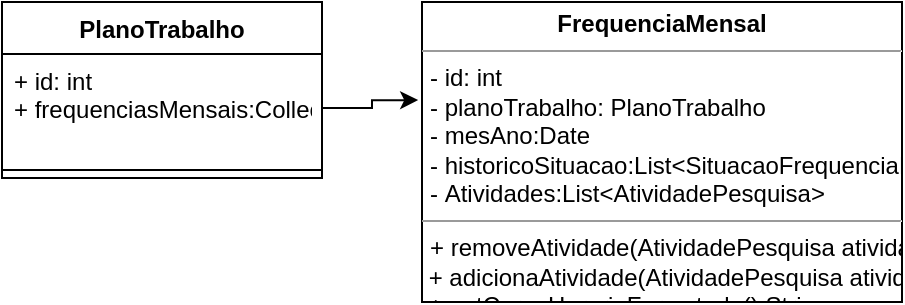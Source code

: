 <mxfile version="20.0.1" type="github">
  <diagram id="C5RBs43oDa-KdzZeNtuy" name="Page-1">
    <mxGraphModel dx="1695" dy="1662" grid="1" gridSize="10" guides="1" tooltips="1" connect="1" arrows="1" fold="1" page="1" pageScale="1" pageWidth="827" pageHeight="1169" math="0" shadow="0">
      <root>
        <mxCell id="WIyWlLk6GJQsqaUBKTNV-0" />
        <mxCell id="WIyWlLk6GJQsqaUBKTNV-1" parent="WIyWlLk6GJQsqaUBKTNV-0" />
        <mxCell id="UL5XW_X2hr35cnpbsUzt-4" value="&lt;p style=&quot;margin:0px;margin-top:4px;text-align:center;&quot;&gt;&lt;b&gt;FrequenciaMensal&lt;/b&gt;&lt;/p&gt;&lt;hr size=&quot;1&quot;&gt;&lt;p style=&quot;margin:0px;margin-left:4px;&quot;&gt;- id: int&lt;/p&gt;&lt;p style=&quot;margin:0px;margin-left:4px;&quot;&gt;- planoTrabalho: PlanoTrabalho&lt;/p&gt;&lt;p style=&quot;margin:0px;margin-left:4px;&quot;&gt;- mesAno:Date&lt;/p&gt;&lt;p style=&quot;margin:0px;margin-left:4px;&quot;&gt;- historicoSituacao:List&amp;lt;SituacaoFrequenciaMensal&amp;gt;&lt;/p&gt;&lt;p style=&quot;margin:0px;margin-left:4px;&quot;&gt;-&amp;nbsp;&lt;span style=&quot;background-color: initial;&quot;&gt;Atividades:List&amp;lt;AtividadePesquisa&amp;gt;&lt;/span&gt;&lt;/p&gt;&lt;hr size=&quot;1&quot;&gt;&lt;p style=&quot;margin:0px;margin-left:4px;&quot;&gt;&lt;span style=&quot;background-color: initial;&quot;&gt;+ removeAtividade(AtividadePesquisa atividade):void&lt;/span&gt;&lt;br&gt;&lt;/p&gt;&amp;nbsp;+ adicionaAtividade(AtividadePesquisa atividade):void&lt;br&gt;&amp;nbsp;+&amp;nbsp;getCargaHorariaFormatada():String&lt;br&gt;&amp;nbsp;+&amp;nbsp;cargaHorariaTotal():Long&lt;br&gt;&amp;nbsp;+&amp;nbsp;chExigidaEmMs():Long&lt;br&gt;&amp;nbsp;+&amp;nbsp;chExigidaEmHoras():int&lt;br&gt;&amp;nbsp;+&amp;nbsp;getCargaHorariaRestanteFormatada():String&lt;br&gt;&amp;nbsp;+ adicionaSituacao(Situacao situacao):void&lt;br&gt;&amp;nbsp;+&amp;nbsp;getSituacaoAtual():String&lt;br&gt;&lt;span style=&quot;background-color: initial;&quot;&gt;&amp;nbsp;+ getSituacao():Situacao&lt;br&gt;&amp;nbsp;+ situacaoFrequenciaMaisRecente(Situacao situacao):SituacaoFrequenciaMensal&lt;br&gt;&amp;nbsp;+&amp;nbsp;&amp;nbsp;getEnviada():&lt;/span&gt;SituacaoFrequenciaMensal&lt;br&gt;&lt;span style=&quot;background-color: initial;&quot;&gt;&amp;nbsp;+&amp;nbsp;&amp;nbsp;getRecusa():&lt;/span&gt;SituacaoFrequenciaMensal&lt;br&gt;&lt;span style=&quot;background-color: initial;&quot;&gt;&amp;nbsp;+&amp;nbsp;&amp;nbsp;getHomologada():&lt;/span&gt;SituacaoFrequenciaMensal&lt;br&gt;&lt;span style=&quot;background-color: initial;&quot;&gt;&amp;nbsp;+&amp;nbsp;&amp;nbsp;getPreenchendo():&lt;/span&gt;SituacaoFrequenciaMensal&lt;br&gt;&lt;span style=&quot;background-color: initial;&quot;&gt;&amp;nbsp;+&amp;nbsp;&amp;nbsp;getNotificada():&lt;/span&gt;SituacaoFrequenciaMensal&lt;br&gt;&lt;span style=&quot;background-color: initial;&quot;&gt;&amp;nbsp;+ getSituacaoFrequencia():SituacaoFrequenciaMensal&lt;br&gt;&amp;nbsp;+ getEnvioFrequencia():Boolean&lt;br&gt;&amp;nbsp;+ cargaHorariaEmHoras():long&lt;br&gt;&amp;nbsp;+ getDataFormatada():String&lt;br&gt;&amp;nbsp;+ getMesAnoFormatado():String&lt;br&gt;&amp;nbsp;+ setDataFormatada(String dataFormatada):void&lt;br&gt;&amp;nbsp;+ getPodeExcluir(): Boolean&lt;br&gt;&amp;nbsp;+ getPodeCriar(): Boolean&lt;br&gt;&amp;nbsp;+ podePersistirNotificacao():Boolean&lt;br&gt;&lt;br&gt;&amp;nbsp;&lt;/span&gt;&lt;br&gt;&lt;p style=&quot;margin:0px;margin-left:4px;&quot;&gt;&lt;br&gt;&lt;/p&gt;" style="verticalAlign=top;align=left;overflow=fill;fontSize=12;fontFamily=Helvetica;html=1;" vertex="1" parent="WIyWlLk6GJQsqaUBKTNV-1">
          <mxGeometry x="40" y="-340" width="240" height="150" as="geometry" />
        </mxCell>
        <mxCell id="UL5XW_X2hr35cnpbsUzt-7" value="PlanoTrabalho" style="swimlane;fontStyle=1;align=center;verticalAlign=top;childLayout=stackLayout;horizontal=1;startSize=26;horizontalStack=0;resizeParent=1;resizeParentMax=0;resizeLast=0;collapsible=1;marginBottom=0;" vertex="1" parent="WIyWlLk6GJQsqaUBKTNV-1">
          <mxGeometry x="-170" y="-340" width="160" height="88" as="geometry" />
        </mxCell>
        <mxCell id="UL5XW_X2hr35cnpbsUzt-8" value="+ id: int&#xa;+ frequenciasMensais:Collection&lt;FrequenciaMensal&gt;" style="text;strokeColor=none;fillColor=none;align=left;verticalAlign=top;spacingLeft=4;spacingRight=4;overflow=hidden;rotatable=0;points=[[0,0.5],[1,0.5]];portConstraint=eastwest;" vertex="1" parent="UL5XW_X2hr35cnpbsUzt-7">
          <mxGeometry y="26" width="160" height="54" as="geometry" />
        </mxCell>
        <mxCell id="UL5XW_X2hr35cnpbsUzt-9" value="" style="line;strokeWidth=1;fillColor=none;align=left;verticalAlign=middle;spacingTop=-1;spacingLeft=3;spacingRight=3;rotatable=0;labelPosition=right;points=[];portConstraint=eastwest;" vertex="1" parent="UL5XW_X2hr35cnpbsUzt-7">
          <mxGeometry y="80" width="160" height="8" as="geometry" />
        </mxCell>
        <mxCell id="UL5XW_X2hr35cnpbsUzt-12" style="edgeStyle=orthogonalEdgeStyle;rounded=0;orthogonalLoop=1;jettySize=auto;html=1;entryX=-0.008;entryY=0.327;entryDx=0;entryDy=0;entryPerimeter=0;" edge="1" parent="WIyWlLk6GJQsqaUBKTNV-1" source="UL5XW_X2hr35cnpbsUzt-8" target="UL5XW_X2hr35cnpbsUzt-4">
          <mxGeometry relative="1" as="geometry" />
        </mxCell>
      </root>
    </mxGraphModel>
  </diagram>
</mxfile>
